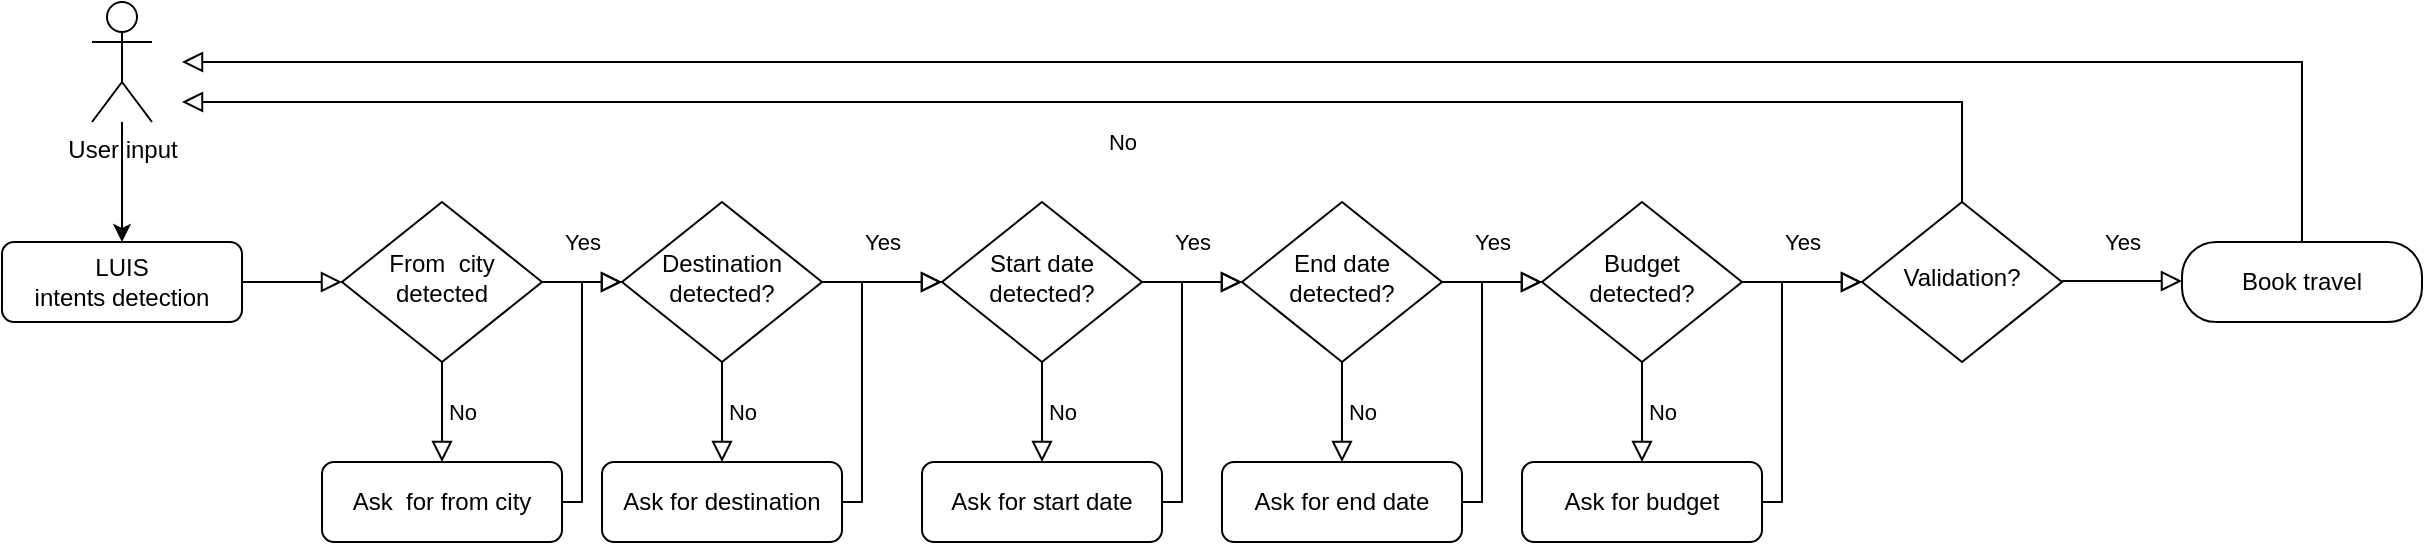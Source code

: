 <mxfile version="15.7.1" type="github">
  <diagram id="C5RBs43oDa-KdzZeNtuy" name="Page-1">
    <mxGraphModel dx="1426" dy="825" grid="1" gridSize="10" guides="1" tooltips="1" connect="1" arrows="1" fold="1" page="1" pageScale="1" pageWidth="827" pageHeight="1169" math="0" shadow="0">
      <root>
        <mxCell id="WIyWlLk6GJQsqaUBKTNV-0" />
        <mxCell id="WIyWlLk6GJQsqaUBKTNV-1" parent="WIyWlLk6GJQsqaUBKTNV-0" />
        <mxCell id="WIyWlLk6GJQsqaUBKTNV-2" value="" style="rounded=0;html=1;jettySize=auto;orthogonalLoop=1;fontSize=11;endArrow=block;endFill=0;endSize=8;strokeWidth=1;shadow=0;labelBackgroundColor=none;edgeStyle=orthogonalEdgeStyle;" parent="WIyWlLk6GJQsqaUBKTNV-1" source="WIyWlLk6GJQsqaUBKTNV-3" target="WIyWlLk6GJQsqaUBKTNV-6" edge="1">
          <mxGeometry relative="1" as="geometry" />
        </mxCell>
        <mxCell id="WIyWlLk6GJQsqaUBKTNV-3" value="LUIS&lt;br&gt;intents detection" style="rounded=1;whiteSpace=wrap;html=1;fontSize=12;glass=0;strokeWidth=1;shadow=0;" parent="WIyWlLk6GJQsqaUBKTNV-1" vertex="1">
          <mxGeometry x="50" y="230" width="120" height="40" as="geometry" />
        </mxCell>
        <mxCell id="WIyWlLk6GJQsqaUBKTNV-4" value="Yes" style="rounded=0;html=1;jettySize=auto;orthogonalLoop=1;fontSize=11;endArrow=block;endFill=0;endSize=8;strokeWidth=1;shadow=0;labelBackgroundColor=none;edgeStyle=orthogonalEdgeStyle;" parent="WIyWlLk6GJQsqaUBKTNV-1" source="WIyWlLk6GJQsqaUBKTNV-6" target="WIyWlLk6GJQsqaUBKTNV-10" edge="1">
          <mxGeometry y="20" relative="1" as="geometry">
            <mxPoint as="offset" />
          </mxGeometry>
        </mxCell>
        <mxCell id="WIyWlLk6GJQsqaUBKTNV-5" value="No" style="edgeStyle=orthogonalEdgeStyle;rounded=0;html=1;jettySize=auto;orthogonalLoop=1;fontSize=11;endArrow=block;endFill=0;endSize=8;strokeWidth=1;shadow=0;labelBackgroundColor=none;" parent="WIyWlLk6GJQsqaUBKTNV-1" source="WIyWlLk6GJQsqaUBKTNV-6" target="WIyWlLk6GJQsqaUBKTNV-7" edge="1">
          <mxGeometry y="10" relative="1" as="geometry">
            <mxPoint as="offset" />
          </mxGeometry>
        </mxCell>
        <mxCell id="WIyWlLk6GJQsqaUBKTNV-6" value="From &amp;nbsp;city detected" style="rhombus;whiteSpace=wrap;html=1;shadow=0;fontFamily=Helvetica;fontSize=12;align=center;strokeWidth=1;spacing=6;spacingTop=-4;" parent="WIyWlLk6GJQsqaUBKTNV-1" vertex="1">
          <mxGeometry x="220" y="210" width="100" height="80" as="geometry" />
        </mxCell>
        <mxCell id="WIyWlLk6GJQsqaUBKTNV-7" value="Ask &amp;nbsp;for from city" style="rounded=1;whiteSpace=wrap;html=1;fontSize=12;glass=0;strokeWidth=1;shadow=0;" parent="WIyWlLk6GJQsqaUBKTNV-1" vertex="1">
          <mxGeometry x="210" y="340" width="120" height="40" as="geometry" />
        </mxCell>
        <mxCell id="WIyWlLk6GJQsqaUBKTNV-9" value="No" style="edgeStyle=orthogonalEdgeStyle;rounded=0;html=1;jettySize=auto;orthogonalLoop=1;fontSize=11;endArrow=block;endFill=0;endSize=8;strokeWidth=1;shadow=0;labelBackgroundColor=none;" parent="WIyWlLk6GJQsqaUBKTNV-1" source="WIyWlLk6GJQsqaUBKTNV-10" edge="1">
          <mxGeometry y="10" relative="1" as="geometry">
            <mxPoint as="offset" />
            <mxPoint x="410" y="340" as="targetPoint" />
          </mxGeometry>
        </mxCell>
        <mxCell id="WIyWlLk6GJQsqaUBKTNV-10" value="Destination detected?" style="rhombus;whiteSpace=wrap;html=1;shadow=0;fontFamily=Helvetica;fontSize=12;align=center;strokeWidth=1;spacing=6;spacingTop=-4;" parent="WIyWlLk6GJQsqaUBKTNV-1" vertex="1">
          <mxGeometry x="360" y="210" width="100" height="80" as="geometry" />
        </mxCell>
        <mxCell id="WIyWlLk6GJQsqaUBKTNV-11" value="Book travel" style="rounded=1;whiteSpace=wrap;html=1;fontSize=12;glass=0;strokeWidth=1;shadow=0;arcSize=43;" parent="WIyWlLk6GJQsqaUBKTNV-1" vertex="1">
          <mxGeometry x="1140" y="230" width="120" height="40" as="geometry" />
        </mxCell>
        <mxCell id="M77bGE_Kq9L6-LGifiL5-3" value="Start date detected?" style="rhombus;whiteSpace=wrap;html=1;shadow=0;fontFamily=Helvetica;fontSize=12;align=center;strokeWidth=1;spacing=6;spacingTop=-4;" vertex="1" parent="WIyWlLk6GJQsqaUBKTNV-1">
          <mxGeometry x="520" y="210" width="100" height="80" as="geometry" />
        </mxCell>
        <mxCell id="M77bGE_Kq9L6-LGifiL5-4" value="End date detected?" style="rhombus;whiteSpace=wrap;html=1;shadow=0;fontFamily=Helvetica;fontSize=12;align=center;strokeWidth=1;spacing=6;spacingTop=-4;" vertex="1" parent="WIyWlLk6GJQsqaUBKTNV-1">
          <mxGeometry x="670" y="210" width="100" height="80" as="geometry" />
        </mxCell>
        <mxCell id="M77bGE_Kq9L6-LGifiL5-5" value="Budget detected?" style="rhombus;whiteSpace=wrap;html=1;shadow=0;fontFamily=Helvetica;fontSize=12;align=center;strokeWidth=1;spacing=6;spacingTop=-4;" vertex="1" parent="WIyWlLk6GJQsqaUBKTNV-1">
          <mxGeometry x="820" y="210" width="100" height="80" as="geometry" />
        </mxCell>
        <mxCell id="M77bGE_Kq9L6-LGifiL5-7" value="Yes" style="rounded=0;html=1;jettySize=auto;orthogonalLoop=1;fontSize=11;endArrow=block;endFill=0;endSize=8;strokeWidth=1;shadow=0;labelBackgroundColor=none;edgeStyle=orthogonalEdgeStyle;exitX=1;exitY=0.5;exitDx=0;exitDy=0;entryX=0;entryY=0.5;entryDx=0;entryDy=0;" edge="1" parent="WIyWlLk6GJQsqaUBKTNV-1" source="WIyWlLk6GJQsqaUBKTNV-10" target="M77bGE_Kq9L6-LGifiL5-3">
          <mxGeometry y="20" relative="1" as="geometry">
            <mxPoint as="offset" />
            <mxPoint x="220" y="540" as="sourcePoint" />
            <mxPoint x="220" y="580" as="targetPoint" />
            <Array as="points" />
          </mxGeometry>
        </mxCell>
        <mxCell id="M77bGE_Kq9L6-LGifiL5-8" value="Yes" style="rounded=0;html=1;jettySize=auto;orthogonalLoop=1;fontSize=11;endArrow=block;endFill=0;endSize=8;strokeWidth=1;shadow=0;labelBackgroundColor=none;edgeStyle=orthogonalEdgeStyle;exitX=1;exitY=0.5;exitDx=0;exitDy=0;" edge="1" parent="WIyWlLk6GJQsqaUBKTNV-1" source="M77bGE_Kq9L6-LGifiL5-3" target="M77bGE_Kq9L6-LGifiL5-4">
          <mxGeometry y="20" relative="1" as="geometry">
            <mxPoint as="offset" />
            <mxPoint x="640" y="520" as="sourcePoint" />
            <mxPoint x="640" y="591" as="targetPoint" />
            <Array as="points" />
          </mxGeometry>
        </mxCell>
        <mxCell id="M77bGE_Kq9L6-LGifiL5-9" value="Yes" style="rounded=0;html=1;jettySize=auto;orthogonalLoop=1;fontSize=11;endArrow=block;endFill=0;endSize=8;strokeWidth=1;shadow=0;labelBackgroundColor=none;edgeStyle=orthogonalEdgeStyle;exitX=1;exitY=0.5;exitDx=0;exitDy=0;entryX=0;entryY=0.5;entryDx=0;entryDy=0;" edge="1" parent="WIyWlLk6GJQsqaUBKTNV-1" source="M77bGE_Kq9L6-LGifiL5-4" target="M77bGE_Kq9L6-LGifiL5-5">
          <mxGeometry y="20" relative="1" as="geometry">
            <mxPoint as="offset" />
            <mxPoint x="220" y="770" as="sourcePoint" />
            <mxPoint x="220" y="810" as="targetPoint" />
            <Array as="points" />
          </mxGeometry>
        </mxCell>
        <mxCell id="M77bGE_Kq9L6-LGifiL5-10" value="Validation?" style="rhombus;whiteSpace=wrap;html=1;shadow=0;fontFamily=Helvetica;fontSize=12;align=center;strokeWidth=1;spacing=6;spacingTop=-4;" vertex="1" parent="WIyWlLk6GJQsqaUBKTNV-1">
          <mxGeometry x="980" y="210" width="100" height="80" as="geometry" />
        </mxCell>
        <mxCell id="M77bGE_Kq9L6-LGifiL5-12" value="Yes" style="rounded=0;html=1;jettySize=auto;orthogonalLoop=1;fontSize=11;endArrow=block;endFill=0;endSize=8;strokeWidth=1;shadow=0;labelBackgroundColor=none;edgeStyle=orthogonalEdgeStyle;exitX=1;exitY=0.5;exitDx=0;exitDy=0;entryX=0;entryY=0.5;entryDx=0;entryDy=0;startArrow=none;" edge="1" parent="WIyWlLk6GJQsqaUBKTNV-1" source="M77bGE_Kq9L6-LGifiL5-5" target="M77bGE_Kq9L6-LGifiL5-10">
          <mxGeometry y="20" relative="1" as="geometry">
            <mxPoint as="offset" />
            <mxPoint x="230" y="900" as="sourcePoint" />
            <mxPoint x="230" y="940" as="targetPoint" />
            <Array as="points" />
          </mxGeometry>
        </mxCell>
        <mxCell id="M77bGE_Kq9L6-LGifiL5-13" value="No" style="edgeStyle=orthogonalEdgeStyle;rounded=0;html=1;jettySize=auto;orthogonalLoop=1;fontSize=11;endArrow=block;endFill=0;endSize=8;strokeWidth=1;shadow=0;labelBackgroundColor=none;entryX=0.5;entryY=0;entryDx=0;entryDy=0;exitX=0.5;exitY=1;exitDx=0;exitDy=0;" edge="1" parent="WIyWlLk6GJQsqaUBKTNV-1" target="M77bGE_Kq9L6-LGifiL5-14" source="M77bGE_Kq9L6-LGifiL5-3">
          <mxGeometry y="10" relative="1" as="geometry">
            <mxPoint as="offset" />
            <mxPoint x="270" y="620" as="sourcePoint" />
          </mxGeometry>
        </mxCell>
        <mxCell id="M77bGE_Kq9L6-LGifiL5-14" value="Ask for start date" style="rounded=1;whiteSpace=wrap;html=1;fontSize=12;glass=0;strokeWidth=1;shadow=0;" vertex="1" parent="WIyWlLk6GJQsqaUBKTNV-1">
          <mxGeometry x="510" y="340" width="120" height="40" as="geometry" />
        </mxCell>
        <mxCell id="M77bGE_Kq9L6-LGifiL5-15" value="No" style="edgeStyle=orthogonalEdgeStyle;rounded=0;html=1;jettySize=auto;orthogonalLoop=1;fontSize=11;endArrow=block;endFill=0;endSize=8;strokeWidth=1;shadow=0;labelBackgroundColor=none;entryX=0.5;entryY=0;entryDx=0;entryDy=0;exitX=0.5;exitY=1;exitDx=0;exitDy=0;" edge="1" parent="WIyWlLk6GJQsqaUBKTNV-1" target="M77bGE_Kq9L6-LGifiL5-16" source="M77bGE_Kq9L6-LGifiL5-4">
          <mxGeometry y="10" relative="1" as="geometry">
            <mxPoint as="offset" />
            <mxPoint x="270" y="730" as="sourcePoint" />
          </mxGeometry>
        </mxCell>
        <mxCell id="M77bGE_Kq9L6-LGifiL5-16" value="Ask for end date" style="rounded=1;whiteSpace=wrap;html=1;fontSize=12;glass=0;strokeWidth=1;shadow=0;" vertex="1" parent="WIyWlLk6GJQsqaUBKTNV-1">
          <mxGeometry x="660" y="340" width="120" height="40" as="geometry" />
        </mxCell>
        <mxCell id="M77bGE_Kq9L6-LGifiL5-17" value="No" style="edgeStyle=orthogonalEdgeStyle;rounded=0;html=1;jettySize=auto;orthogonalLoop=1;fontSize=11;endArrow=block;endFill=0;endSize=8;strokeWidth=1;shadow=0;labelBackgroundColor=none;entryX=0.5;entryY=0;entryDx=0;entryDy=0;exitX=0.5;exitY=1;exitDx=0;exitDy=0;" edge="1" parent="WIyWlLk6GJQsqaUBKTNV-1" target="M77bGE_Kq9L6-LGifiL5-18" source="M77bGE_Kq9L6-LGifiL5-5">
          <mxGeometry y="10" relative="1" as="geometry">
            <mxPoint as="offset" />
            <mxPoint x="270" y="850" as="sourcePoint" />
            <mxPoint x="800" y="430" as="targetPoint" />
          </mxGeometry>
        </mxCell>
        <mxCell id="M77bGE_Kq9L6-LGifiL5-18" value="Ask for budget" style="rounded=1;whiteSpace=wrap;html=1;fontSize=12;glass=0;strokeWidth=1;shadow=0;" vertex="1" parent="WIyWlLk6GJQsqaUBKTNV-1">
          <mxGeometry x="810" y="340" width="120" height="40" as="geometry" />
        </mxCell>
        <mxCell id="M77bGE_Kq9L6-LGifiL5-22" value="Yes" style="rounded=0;html=1;jettySize=auto;orthogonalLoop=1;fontSize=11;endArrow=block;endFill=0;endSize=8;strokeWidth=1;shadow=0;labelBackgroundColor=none;edgeStyle=orthogonalEdgeStyle;exitX=1;exitY=0.5;exitDx=0;exitDy=0;entryX=0;entryY=0.5;entryDx=0;entryDy=0;startArrow=none;" edge="1" parent="WIyWlLk6GJQsqaUBKTNV-1">
          <mxGeometry y="20" relative="1" as="geometry">
            <mxPoint as="offset" />
            <mxPoint x="1080" y="249.5" as="sourcePoint" />
            <mxPoint x="1140" y="249.5" as="targetPoint" />
            <Array as="points" />
          </mxGeometry>
        </mxCell>
        <mxCell id="M77bGE_Kq9L6-LGifiL5-26" style="edgeStyle=orthogonalEdgeStyle;rounded=0;orthogonalLoop=1;jettySize=auto;html=1;entryX=0.5;entryY=0;entryDx=0;entryDy=0;" edge="1" parent="WIyWlLk6GJQsqaUBKTNV-1" source="M77bGE_Kq9L6-LGifiL5-24" target="WIyWlLk6GJQsqaUBKTNV-3">
          <mxGeometry relative="1" as="geometry" />
        </mxCell>
        <mxCell id="M77bGE_Kq9L6-LGifiL5-24" value="User input" style="shape=umlActor;verticalLabelPosition=bottom;verticalAlign=top;html=1;outlineConnect=0;" vertex="1" parent="WIyWlLk6GJQsqaUBKTNV-1">
          <mxGeometry x="95" y="110" width="30" height="60" as="geometry" />
        </mxCell>
        <mxCell id="M77bGE_Kq9L6-LGifiL5-29" value="" style="rounded=0;html=1;jettySize=auto;orthogonalLoop=1;fontSize=11;endArrow=block;endFill=0;endSize=8;strokeWidth=1;shadow=0;labelBackgroundColor=none;edgeStyle=orthogonalEdgeStyle;exitX=0.5;exitY=0;exitDx=0;exitDy=0;startArrow=none;" edge="1" parent="WIyWlLk6GJQsqaUBKTNV-1" source="WIyWlLk6GJQsqaUBKTNV-11">
          <mxGeometry y="20" relative="1" as="geometry">
            <mxPoint as="offset" />
            <mxPoint x="1090" y="90" as="sourcePoint" />
            <mxPoint x="140" y="140" as="targetPoint" />
            <Array as="points">
              <mxPoint x="1200" y="140" />
              <mxPoint x="140" y="140" />
            </Array>
          </mxGeometry>
        </mxCell>
        <mxCell id="M77bGE_Kq9L6-LGifiL5-30" value="No" style="rounded=0;html=1;jettySize=auto;orthogonalLoop=1;fontSize=11;endArrow=block;endFill=0;endSize=8;strokeWidth=1;shadow=0;labelBackgroundColor=none;edgeStyle=orthogonalEdgeStyle;exitX=0.5;exitY=0;exitDx=0;exitDy=0;startArrow=none;" edge="1" parent="WIyWlLk6GJQsqaUBKTNV-1" source="M77bGE_Kq9L6-LGifiL5-10">
          <mxGeometry y="20" relative="1" as="geometry">
            <mxPoint as="offset" />
            <mxPoint x="1100" y="350" as="sourcePoint" />
            <mxPoint x="140" y="160" as="targetPoint" />
            <Array as="points">
              <mxPoint x="1030" y="160" />
            </Array>
          </mxGeometry>
        </mxCell>
        <mxCell id="M77bGE_Kq9L6-LGifiL5-32" value="" style="edgeStyle=orthogonalEdgeStyle;rounded=0;html=1;jettySize=auto;orthogonalLoop=1;fontSize=11;endArrow=block;endFill=0;endSize=8;strokeWidth=1;shadow=0;labelBackgroundColor=none;entryX=0;entryY=0.5;entryDx=0;entryDy=0;exitX=1;exitY=0.5;exitDx=0;exitDy=0;" edge="1" parent="WIyWlLk6GJQsqaUBKTNV-1" source="WIyWlLk6GJQsqaUBKTNV-7" target="WIyWlLk6GJQsqaUBKTNV-10">
          <mxGeometry y="10" relative="1" as="geometry">
            <mxPoint as="offset" />
            <mxPoint x="630" y="490" as="sourcePoint" />
            <mxPoint x="630" y="540" as="targetPoint" />
            <Array as="points">
              <mxPoint x="340" y="360" />
              <mxPoint x="340" y="250" />
            </Array>
          </mxGeometry>
        </mxCell>
        <mxCell id="M77bGE_Kq9L6-LGifiL5-34" value="" style="edgeStyle=orthogonalEdgeStyle;rounded=0;html=1;jettySize=auto;orthogonalLoop=1;fontSize=11;endArrow=block;endFill=0;endSize=8;strokeWidth=1;shadow=0;labelBackgroundColor=none;exitX=1;exitY=0.5;exitDx=0;exitDy=0;" edge="1" parent="WIyWlLk6GJQsqaUBKTNV-1">
          <mxGeometry y="10" relative="1" as="geometry">
            <mxPoint as="offset" />
            <mxPoint x="930" y="360" as="sourcePoint" />
            <mxPoint x="980" y="250" as="targetPoint" />
            <Array as="points">
              <mxPoint x="940" y="360" />
              <mxPoint x="940" y="250" />
            </Array>
          </mxGeometry>
        </mxCell>
        <mxCell id="M77bGE_Kq9L6-LGifiL5-35" value="" style="edgeStyle=orthogonalEdgeStyle;rounded=0;html=1;jettySize=auto;orthogonalLoop=1;fontSize=11;endArrow=block;endFill=0;endSize=8;strokeWidth=1;shadow=0;labelBackgroundColor=none;exitX=1;exitY=0.5;exitDx=0;exitDy=0;" edge="1" parent="WIyWlLk6GJQsqaUBKTNV-1">
          <mxGeometry y="10" relative="1" as="geometry">
            <mxPoint as="offset" />
            <mxPoint x="780" y="360" as="sourcePoint" />
            <mxPoint x="820" y="250" as="targetPoint" />
            <Array as="points">
              <mxPoint x="790" y="360" />
              <mxPoint x="790" y="250" />
            </Array>
          </mxGeometry>
        </mxCell>
        <mxCell id="M77bGE_Kq9L6-LGifiL5-36" value="" style="edgeStyle=orthogonalEdgeStyle;rounded=0;html=1;jettySize=auto;orthogonalLoop=1;fontSize=11;endArrow=block;endFill=0;endSize=8;strokeWidth=1;shadow=0;labelBackgroundColor=none;exitX=1;exitY=0.5;exitDx=0;exitDy=0;" edge="1" parent="WIyWlLk6GJQsqaUBKTNV-1">
          <mxGeometry y="10" relative="1" as="geometry">
            <mxPoint as="offset" />
            <mxPoint x="630" y="360" as="sourcePoint" />
            <mxPoint x="670" y="250" as="targetPoint" />
            <Array as="points">
              <mxPoint x="640" y="360" />
              <mxPoint x="640" y="250" />
            </Array>
          </mxGeometry>
        </mxCell>
        <mxCell id="M77bGE_Kq9L6-LGifiL5-37" value="" style="edgeStyle=orthogonalEdgeStyle;rounded=0;html=1;jettySize=auto;orthogonalLoop=1;fontSize=11;endArrow=block;endFill=0;endSize=8;strokeWidth=1;shadow=0;labelBackgroundColor=none;exitX=1;exitY=0.5;exitDx=0;exitDy=0;" edge="1" parent="WIyWlLk6GJQsqaUBKTNV-1">
          <mxGeometry y="10" relative="1" as="geometry">
            <mxPoint as="offset" />
            <mxPoint x="470" y="360" as="sourcePoint" />
            <mxPoint x="520" y="250" as="targetPoint" />
            <Array as="points">
              <mxPoint x="480" y="360" />
              <mxPoint x="480" y="250" />
            </Array>
          </mxGeometry>
        </mxCell>
        <mxCell id="M77bGE_Kq9L6-LGifiL5-38" value="Ask for destination" style="rounded=1;whiteSpace=wrap;html=1;fontSize=12;glass=0;strokeWidth=1;shadow=0;" vertex="1" parent="WIyWlLk6GJQsqaUBKTNV-1">
          <mxGeometry x="350" y="340" width="120" height="40" as="geometry" />
        </mxCell>
      </root>
    </mxGraphModel>
  </diagram>
</mxfile>
